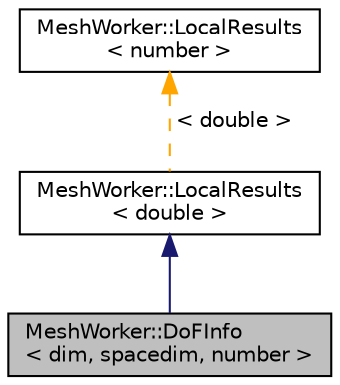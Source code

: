 digraph "MeshWorker::DoFInfo&lt; dim, spacedim, number &gt;"
{
 // LATEX_PDF_SIZE
  edge [fontname="Helvetica",fontsize="10",labelfontname="Helvetica",labelfontsize="10"];
  node [fontname="Helvetica",fontsize="10",shape=record];
  Node1 [label="MeshWorker::DoFInfo\l\< dim, spacedim, number \>",height=0.2,width=0.4,color="black", fillcolor="grey75", style="filled", fontcolor="black",tooltip=" "];
  Node2 -> Node1 [dir="back",color="midnightblue",fontsize="10",style="solid",fontname="Helvetica"];
  Node2 [label="MeshWorker::LocalResults\l\< double \>",height=0.2,width=0.4,color="black", fillcolor="white", style="filled",URL="$classMeshWorker_1_1LocalResults.html",tooltip=" "];
  Node3 -> Node2 [dir="back",color="orange",fontsize="10",style="dashed",label=" \< double \>" ,fontname="Helvetica"];
  Node3 [label="MeshWorker::LocalResults\l\< number \>",height=0.2,width=0.4,color="black", fillcolor="white", style="filled",URL="$classMeshWorker_1_1LocalResults.html",tooltip=" "];
}
